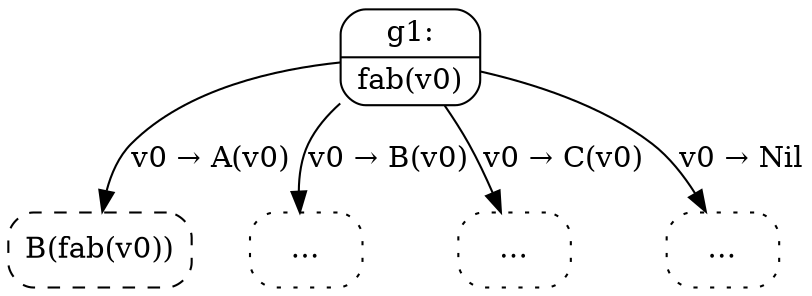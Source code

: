 digraph {
  node [shape=box, style=rounded];

  F1 [shape=record, label="{g1:|fab(v0)}"];
  C1 [label="B(fab(v0))", style="rounded,dashed"];
  F1 -> C1 [label="v0 → A(v0)"];
  C2 [label="…", style="rounded,dotted"];
  F1 -> C2 [label="v0 → B(v0)"];
  C3 [label="…", style="rounded,dotted"];
  F1 -> C3 [label="v0 → C(v0)"];
  C4 [label="…", style="rounded,dotted"];
  F1 -> C4 [label="v0 → Nil"];
}
